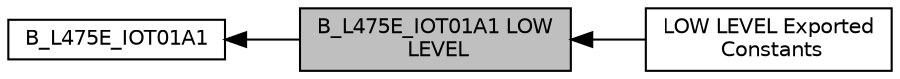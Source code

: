 digraph "B_L475E_IOT01A1 LOW LEVEL"
{
  edge [fontname="Helvetica",fontsize="10",labelfontname="Helvetica",labelfontsize="10"];
  node [fontname="Helvetica",fontsize="10",shape=box];
  rankdir=LR;
  Node2 [label="B_L475E_IOT01A1",height=0.2,width=0.4,color="black", fillcolor="white", style="filled",URL="$group___b___l475_e___i_o_t01_a1.html",tooltip=" "];
  Node1 [label="B_L475E_IOT01A1 LOW\l LEVEL",height=0.2,width=0.4,color="black", fillcolor="grey75", style="filled", fontcolor="black",tooltip="This file provides set of firmware functions to manage Leds and push-button available on STM32L4xx-Nu..."];
  Node3 [label="LOW LEVEL Exported\l Constants",height=0.2,width=0.4,color="black", fillcolor="white", style="filled",URL="$group___s_t_m32_l4_x_x___n_u_c_l_e_o___l_o_w___l_e_v_e_l___exported___constants.html",tooltip=" "];
  Node2->Node1 [shape=plaintext, dir="back", style="solid"];
  Node1->Node3 [shape=plaintext, dir="back", style="solid"];
}
